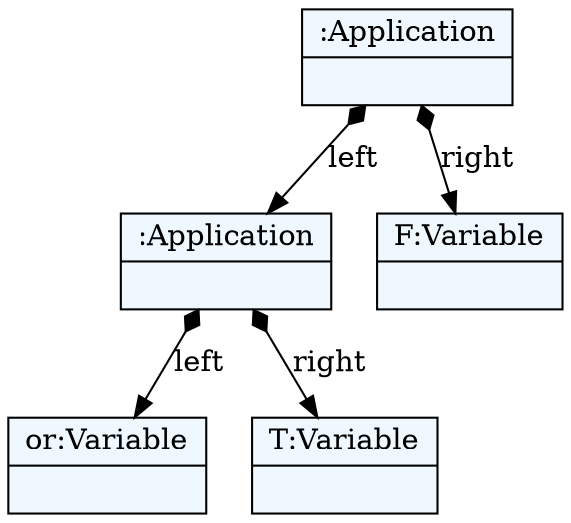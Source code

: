 
    digraph textX {
    fontname = "Bitstream Vera Sans"
    fontsize = 8
    node[
        shape=record,
        style=filled,
        fillcolor=aliceblue
    ]
    nodesep = 0.3
    edge[dir=black,arrowtail=empty]


2196313705392 -> 2196313704528 [label="left" arrowtail=diamond dir=both]
2196313704528 -> 2196313705296 [label="left" arrowtail=diamond dir=both]
2196313705296[label="{or:Variable|}"]
2196313704528 -> 2196313706064 [label="right" arrowtail=diamond dir=both]
2196313706064[label="{T:Variable|}"]
2196313704528[label="{:Application|}"]
2196313705392 -> 2196313704432 [label="right" arrowtail=diamond dir=both]
2196313704432[label="{F:Variable|}"]
2196313705392[label="{:Application|}"]

}
